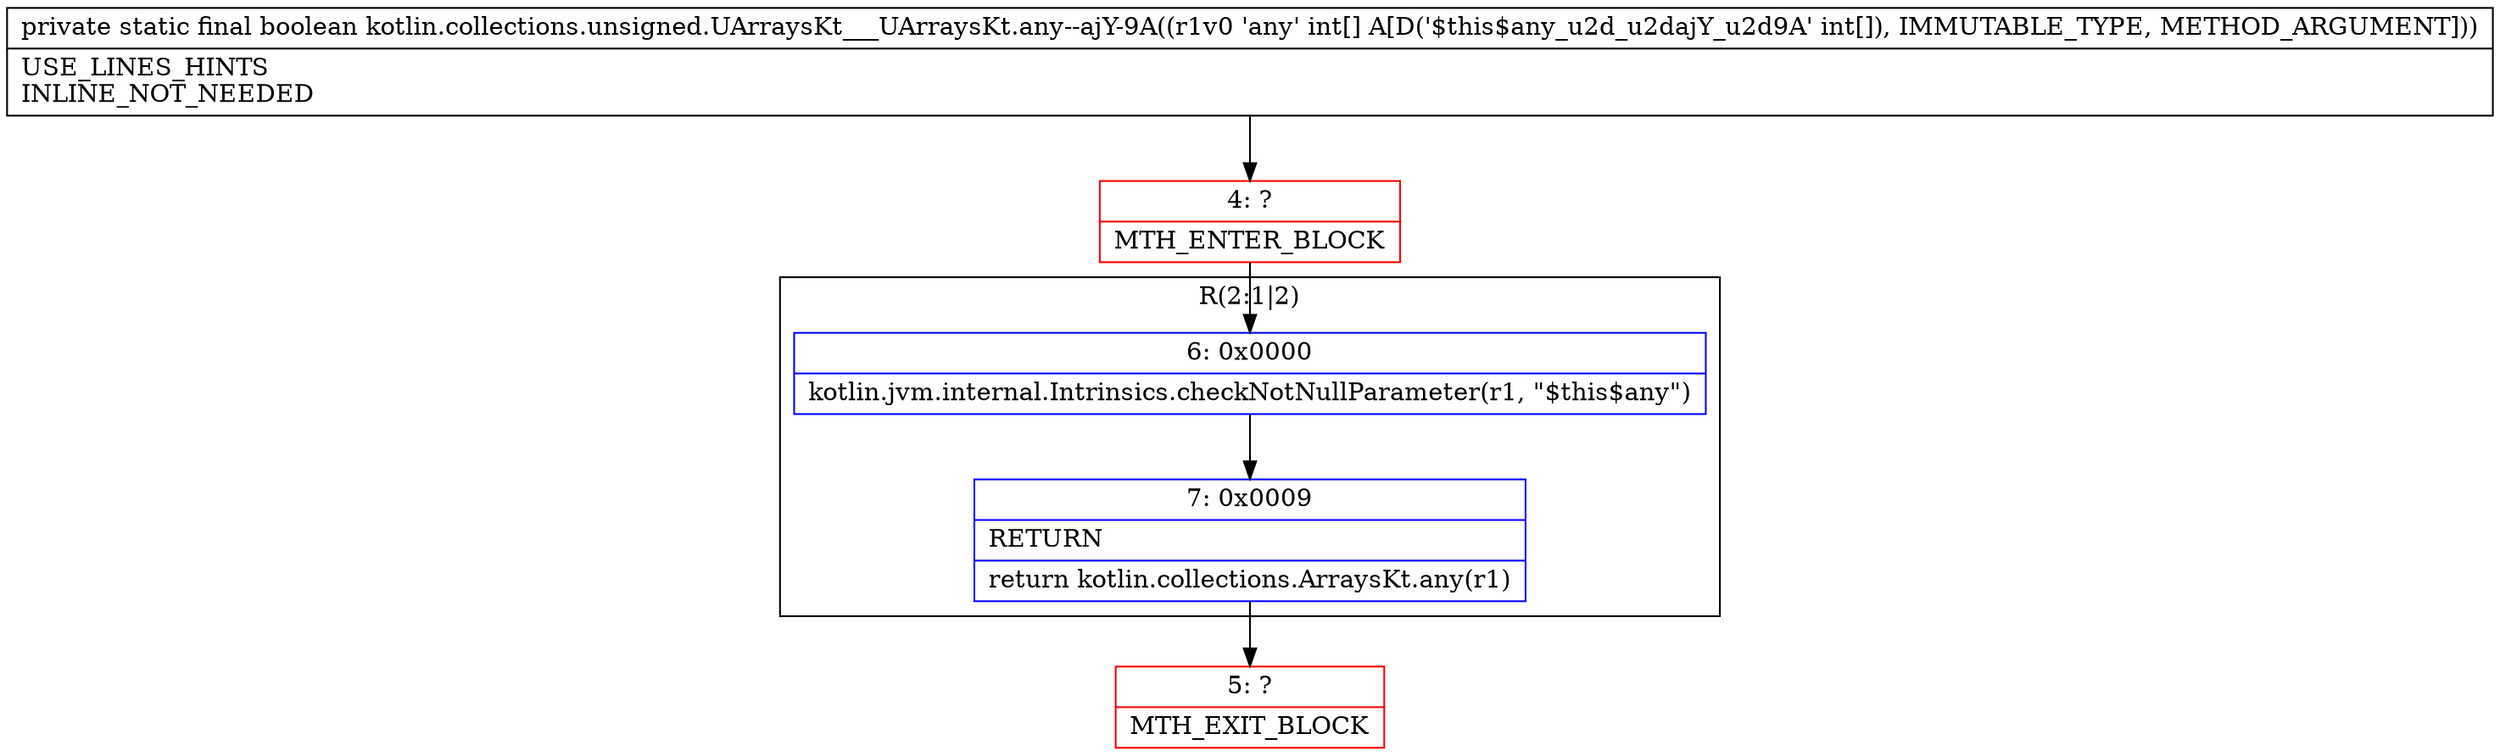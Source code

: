 digraph "CFG forkotlin.collections.unsigned.UArraysKt___UArraysKt.any\-\-ajY\-9A([I)Z" {
subgraph cluster_Region_1101280912 {
label = "R(2:1|2)";
node [shape=record,color=blue];
Node_6 [shape=record,label="{6\:\ 0x0000|kotlin.jvm.internal.Intrinsics.checkNotNullParameter(r1, \"$this$any\")\l}"];
Node_7 [shape=record,label="{7\:\ 0x0009|RETURN\l|return kotlin.collections.ArraysKt.any(r1)\l}"];
}
Node_4 [shape=record,color=red,label="{4\:\ ?|MTH_ENTER_BLOCK\l}"];
Node_5 [shape=record,color=red,label="{5\:\ ?|MTH_EXIT_BLOCK\l}"];
MethodNode[shape=record,label="{private static final boolean kotlin.collections.unsigned.UArraysKt___UArraysKt.any\-\-ajY\-9A((r1v0 'any' int[] A[D('$this$any_u2d_u2dajY_u2d9A' int[]), IMMUTABLE_TYPE, METHOD_ARGUMENT]))  | USE_LINES_HINTS\lINLINE_NOT_NEEDED\l}"];
MethodNode -> Node_4;Node_6 -> Node_7;
Node_7 -> Node_5;
Node_4 -> Node_6;
}

